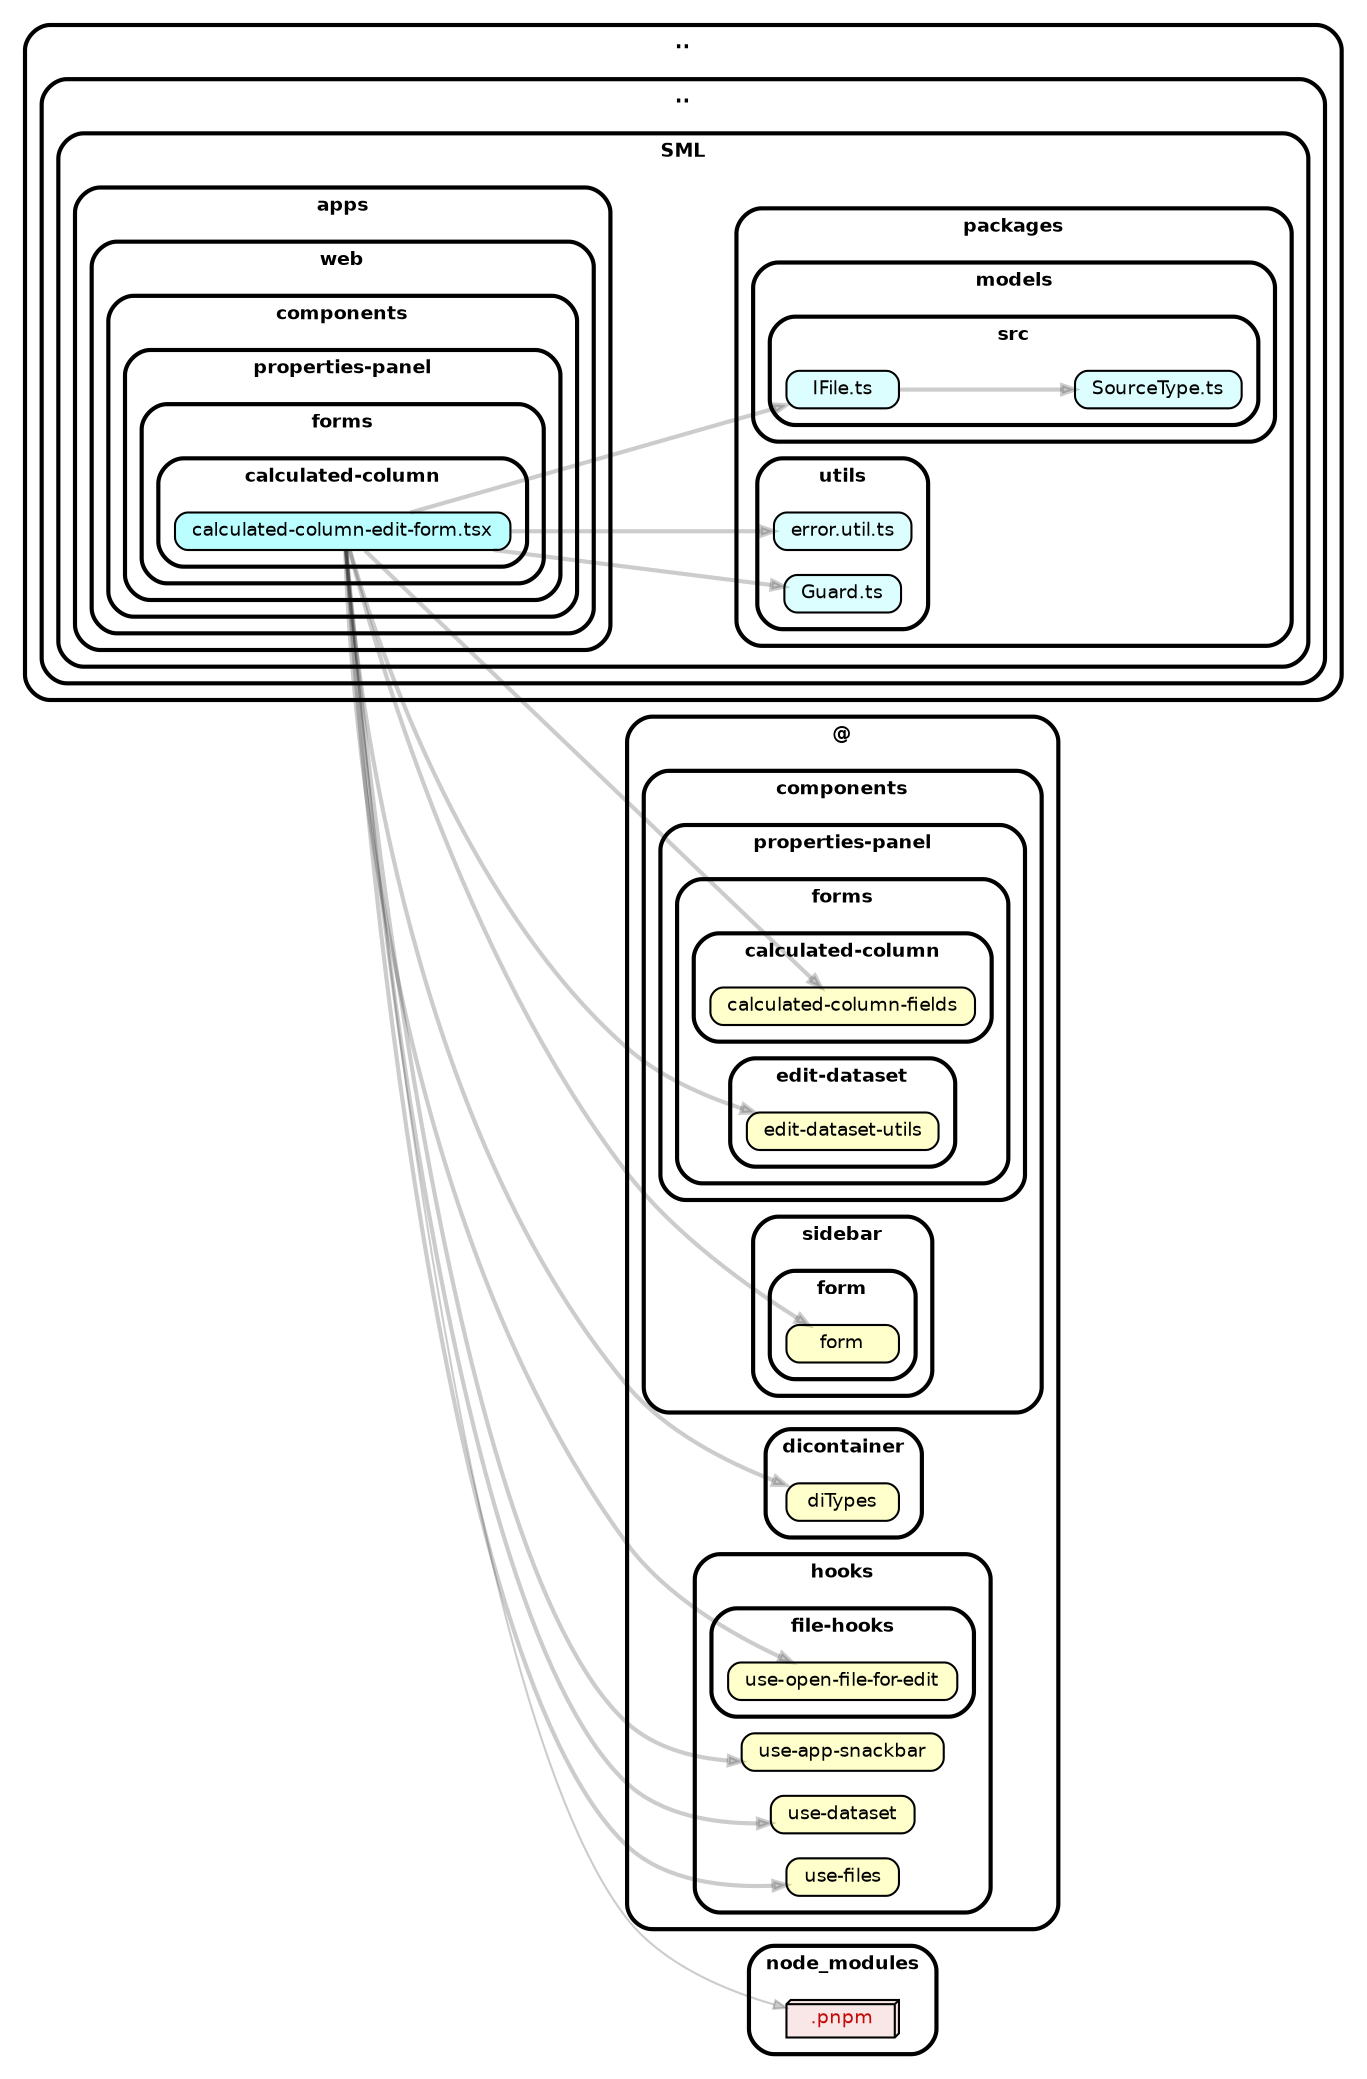strict digraph "dependency-cruiser output"{
    rankdir="LR" splines="true" overlap="false" nodesep="0.16" ranksep="0.18" fontname="Helvetica-bold" fontsize="9" style="rounded,bold,filled" fillcolor="#ffffff" compound="true"
    node [shape="box" style="rounded, filled" height="0.2" color="black" fillcolor="#ffffcc" fontcolor="black" fontname="Helvetica" fontsize="9"]
    edge [arrowhead="normal" arrowsize="0.6" penwidth="2.0" color="#00000033" fontname="Helvetica" fontsize="9"]

    subgraph "cluster_.." {label=".." subgraph "cluster_../.." {label=".." subgraph "cluster_../../SML" {label="SML" subgraph "cluster_../../SML/apps" {label="apps" subgraph "cluster_../../SML/apps/web" {label="web" subgraph "cluster_../../SML/apps/web/components" {label="components" subgraph "cluster_../../SML/apps/web/components/properties-panel" {label="properties-panel" subgraph "cluster_../../SML/apps/web/components/properties-panel/forms" {label="forms" subgraph "cluster_../../SML/apps/web/components/properties-panel/forms/calculated-column" {label="calculated-column" "../../SML/apps/web/components/properties-panel/forms/calculated-column/calculated-column-edit-form.tsx" [label=<calculated-column-edit-form.tsx> tooltip="calculated-column-edit-form.tsx" URL="../../SML/apps/web/components/properties-panel/forms/calculated-column/calculated-column-edit-form.tsx" fillcolor="#bbfeff"] } } } } } } } } }
    "../../SML/apps/web/components/properties-panel/forms/calculated-column/calculated-column-edit-form.tsx" -> "@/components/properties-panel/forms/calculated-column/calculated-column-fields"
    "../../SML/apps/web/components/properties-panel/forms/calculated-column/calculated-column-edit-form.tsx" -> "@/components/properties-panel/forms/edit-dataset/edit-dataset-utils"
    "../../SML/apps/web/components/properties-panel/forms/calculated-column/calculated-column-edit-form.tsx" -> "@/components/sidebar/form/form"
    "../../SML/apps/web/components/properties-panel/forms/calculated-column/calculated-column-edit-form.tsx" -> "@/dicontainer/diTypes"
    "../../SML/apps/web/components/properties-panel/forms/calculated-column/calculated-column-edit-form.tsx" -> "@/hooks/file-hooks/use-open-file-for-edit"
    "../../SML/apps/web/components/properties-panel/forms/calculated-column/calculated-column-edit-form.tsx" -> "@/hooks/use-app-snackbar"
    "../../SML/apps/web/components/properties-panel/forms/calculated-column/calculated-column-edit-form.tsx" -> "@/hooks/use-dataset"
    "../../SML/apps/web/components/properties-panel/forms/calculated-column/calculated-column-edit-form.tsx" -> "@/hooks/use-files"
    "../../SML/apps/web/components/properties-panel/forms/calculated-column/calculated-column-edit-form.tsx" -> "node_modules/.pnpm" [penwidth="1.0"]
    "../../SML/apps/web/components/properties-panel/forms/calculated-column/calculated-column-edit-form.tsx" -> "../../SML/packages/models/src/IFile.ts"
    "../../SML/apps/web/components/properties-panel/forms/calculated-column/calculated-column-edit-form.tsx" -> "../../SML/packages/utils/error.util.ts"
    "../../SML/apps/web/components/properties-panel/forms/calculated-column/calculated-column-edit-form.tsx" -> "../../SML/packages/utils/Guard.ts"
    subgraph "cluster_.." {label=".." subgraph "cluster_../.." {label=".." subgraph "cluster_../../SML" {label="SML" subgraph "cluster_../../SML/packages" {label="packages" subgraph "cluster_../../SML/packages/models" {label="models" subgraph "cluster_../../SML/packages/models/src" {label="src" "../../SML/packages/models/src/IFile.ts" [label=<IFile.ts> tooltip="IFile.ts" URL="../../SML/packages/models/src/IFile.ts" fillcolor="#ddfeff"] } } } } } }
    "../../SML/packages/models/src/IFile.ts" -> "../../SML/packages/models/src/SourceType.ts"
    subgraph "cluster_.." {label=".." subgraph "cluster_../.." {label=".." subgraph "cluster_../../SML" {label="SML" subgraph "cluster_../../SML/packages" {label="packages" subgraph "cluster_../../SML/packages/models" {label="models" subgraph "cluster_../../SML/packages/models/src" {label="src" "../../SML/packages/models/src/SourceType.ts" [label=<SourceType.ts> tooltip="SourceType.ts" URL="../../SML/packages/models/src/SourceType.ts" fillcolor="#ddfeff"] } } } } } }
    subgraph "cluster_.." {label=".." subgraph "cluster_../.." {label=".." subgraph "cluster_../../SML" {label="SML" subgraph "cluster_../../SML/packages" {label="packages" subgraph "cluster_../../SML/packages/utils" {label="utils" "../../SML/packages/utils/Guard.ts" [label=<Guard.ts> tooltip="Guard.ts" URL="../../SML/packages/utils/Guard.ts" fillcolor="#ddfeff"] } } } } }
    subgraph "cluster_.." {label=".." subgraph "cluster_../.." {label=".." subgraph "cluster_../../SML" {label="SML" subgraph "cluster_../../SML/packages" {label="packages" subgraph "cluster_../../SML/packages/utils" {label="utils" "../../SML/packages/utils/error.util.ts" [label=<error.util.ts> tooltip="error.util.ts" URL="../../SML/packages/utils/error.util.ts" fillcolor="#ddfeff"] } } } } }
    subgraph "cluster_@" {label="@" subgraph "cluster_@/components" {label="components" subgraph "cluster_@/components/properties-panel" {label="properties-panel" subgraph "cluster_@/components/properties-panel/forms" {label="forms" subgraph "cluster_@/components/properties-panel/forms/calculated-column" {label="calculated-column" "@/components/properties-panel/forms/calculated-column/calculated-column-fields" [label=<calculated-column-fields> tooltip="calculated-column-fields" ] } } } } }
    subgraph "cluster_@" {label="@" subgraph "cluster_@/components" {label="components" subgraph "cluster_@/components/properties-panel" {label="properties-panel" subgraph "cluster_@/components/properties-panel/forms" {label="forms" subgraph "cluster_@/components/properties-panel/forms/edit-dataset" {label="edit-dataset" "@/components/properties-panel/forms/edit-dataset/edit-dataset-utils" [label=<edit-dataset-utils> tooltip="edit-dataset-utils" ] } } } } }
    subgraph "cluster_@" {label="@" subgraph "cluster_@/components" {label="components" subgraph "cluster_@/components/sidebar" {label="sidebar" subgraph "cluster_@/components/sidebar/form" {label="form" "@/components/sidebar/form/form" [label=<form> tooltip="form" ] } } } }
    subgraph "cluster_@" {label="@" subgraph "cluster_@/dicontainer" {label="dicontainer" "@/dicontainer/diTypes" [label=<diTypes> tooltip="diTypes" ] } }
    subgraph "cluster_@" {label="@" subgraph "cluster_@/hooks" {label="hooks" subgraph "cluster_@/hooks/file-hooks" {label="file-hooks" "@/hooks/file-hooks/use-open-file-for-edit" [label=<use-open-file-for-edit> tooltip="use-open-file-for-edit" ] } } }
    subgraph "cluster_@" {label="@" subgraph "cluster_@/hooks" {label="hooks" "@/hooks/use-app-snackbar" [label=<use-app-snackbar> tooltip="use-app-snackbar" ] } }
    subgraph "cluster_@" {label="@" subgraph "cluster_@/hooks" {label="hooks" "@/hooks/use-dataset" [label=<use-dataset> tooltip="use-dataset" ] } }
    subgraph "cluster_@" {label="@" subgraph "cluster_@/hooks" {label="hooks" "@/hooks/use-files" [label=<use-files> tooltip="use-files" ] } }
    subgraph "cluster_node_modules" {label="node_modules" "node_modules/.pnpm" [label=<.pnpm> tooltip=".pnpm" URL="https://www.npmjs.com/package/.pnpm" shape="box3d" fillcolor="#c40b0a1a" fontcolor="#c40b0a"] }
}
